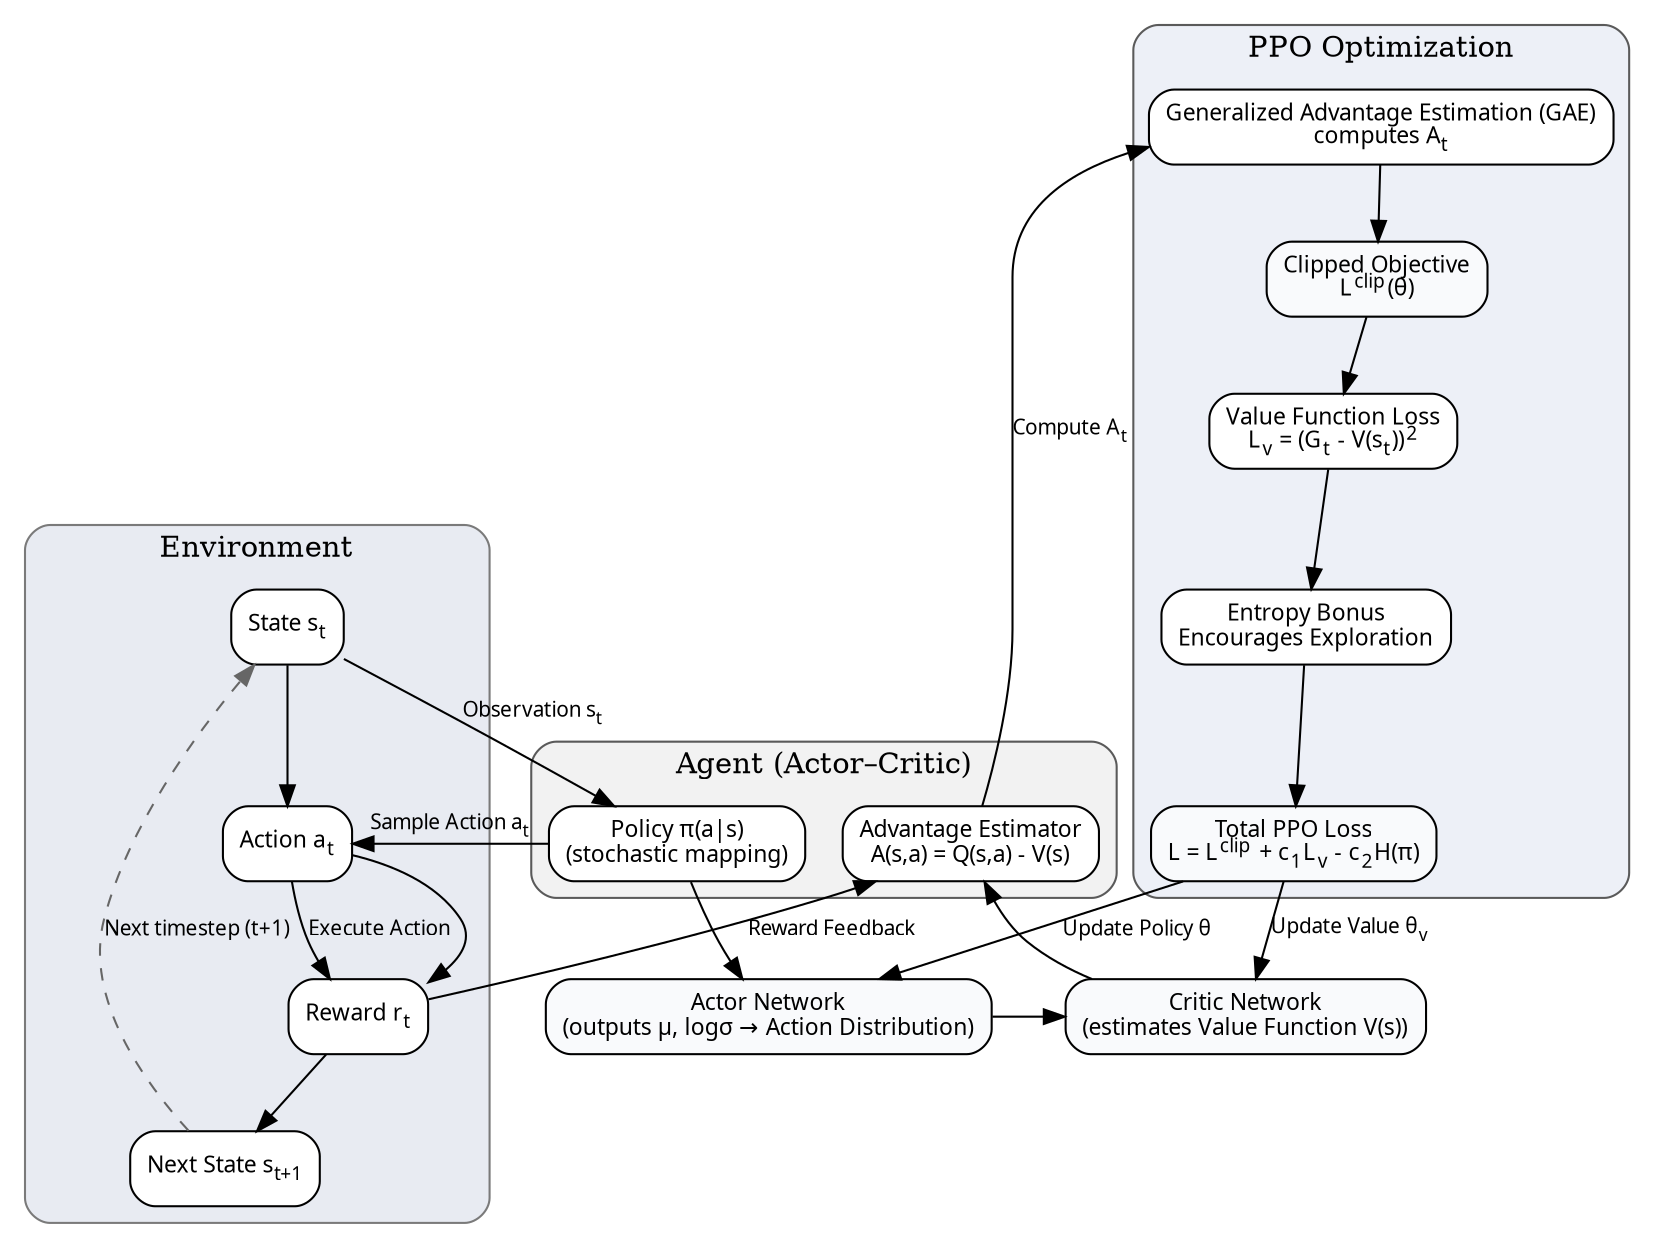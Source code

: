 digraph PPO_Agent_Hierarchical {
    rankdir=TB;
    bgcolor="white";
    node [shape=box, style="rounded,filled", color=black, fontname="Times New Roman", fontsize=11];
    edge [fontname="Times New Roman", fontsize=10, color=black];

    // ENVIRONMENT
    subgraph cluster_env {
        label="Environment";
        color="#7a7a7a";
        style="rounded,filled";
        fillcolor="#e8ebf2"; // light bluish-gray
    s_t [label=<State s<sub>t</sub>>, fillcolor="white"];
    a_t [label=<Action a<sub>t</sub>>, fillcolor="white"];
    r_t [label=<Reward r<sub>t</sub>>, fillcolor="white"];
    s_tp1 [label=<Next State s<sub>t+1</sub>>, fillcolor="white"];
        s_t -> a_t -> r_t -> s_tp1;
    }

    // AGENT BLOCK
    subgraph cluster_agent {
        label="Agent (Actor–Critic)";
        color="#5a5a5a";
        style="rounded,filled";
        fillcolor="#f2f2f2"; // light gray
        policy [label="Policy π(a|s)\n(stochastic mapping)", fillcolor="white"];
        actor [label="Actor Network\n(outputs μ, logσ → Action Distribution)", fillcolor="#f9fafc"];
        critic [label="Critic Network\n(estimates Value Function V(s))", fillcolor="#f9fafc"];
        advantage [label="Advantage Estimator\nA(s,a) = Q(s,a) - V(s)", fillcolor="white"];
        policy -> actor -> critic -> advantage;
    }

    // PPO TRAINING BLOCK
    subgraph cluster_ppo {
        label="PPO Optimization";
        color="#5a5a5a";
        style="rounded,filled";
        fillcolor="#edf0f7"; // subtle bluish tint
    gae [label=<Generalized Advantage Estimation (GAE)<br/>computes A<sub>t</sub>>, fillcolor="white"];
    clip_obj [label=<Clipped Objective<br/>L<sup>clip</sup>(θ)>, fillcolor="#f9fafc"];
    value_loss [label=<Value Function Loss<br/>L<sub>v</sub> = (G<sub>t</sub> - V(s<sub>t</sub>))<sup>2</sup>>, fillcolor="white"];
        entropy [label="Entropy Bonus\nEncourages Exploration", fillcolor="white"];
    total_loss [label=<Total PPO Loss<br/>L = L<sup>clip</sup> + c<sub>1</sub>L<sub>v</sub> - c<sub>2</sub>H(π)>, fillcolor="#f9fafc"];
        gae -> clip_obj -> value_loss -> entropy -> total_loss;
    }

    // FLOW CONNECTIONS
    s_t -> policy [label=<Observation s<sub>t</sub>>];
    policy -> a_t [label=<Sample Action a<sub>t</sub>>];
    a_t -> r_t [label="Execute Action"];
    r_t -> advantage [label="Reward Feedback"];
    advantage -> gae [label=<Compute A<sub>t</sub>>];
    total_loss -> actor [label="Update Policy θ"];
    total_loss -> critic [label=<Update Value θ<sub>v</sub>>];
    s_tp1 -> s_t [style=dashed, color="gray40", label="Next timestep (t+1)"];

    {rank=same; actor; critic;}
}
